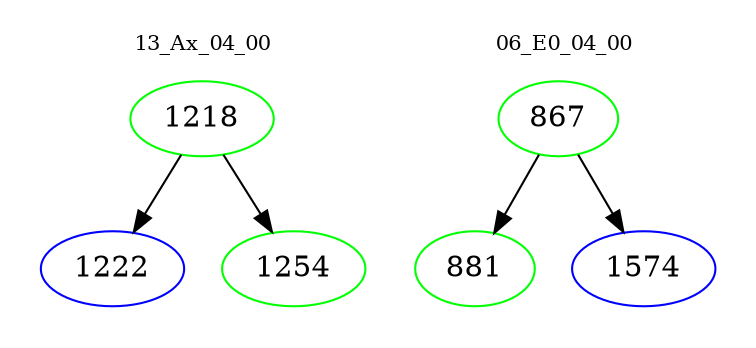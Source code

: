 digraph{
subgraph cluster_0 {
color = white
label = "13_Ax_04_00";
fontsize=10;
T0_1218 [label="1218", color="green"]
T0_1218 -> T0_1222 [color="black"]
T0_1222 [label="1222", color="blue"]
T0_1218 -> T0_1254 [color="black"]
T0_1254 [label="1254", color="green"]
}
subgraph cluster_1 {
color = white
label = "06_E0_04_00";
fontsize=10;
T1_867 [label="867", color="green"]
T1_867 -> T1_881 [color="black"]
T1_881 [label="881", color="green"]
T1_867 -> T1_1574 [color="black"]
T1_1574 [label="1574", color="blue"]
}
}
